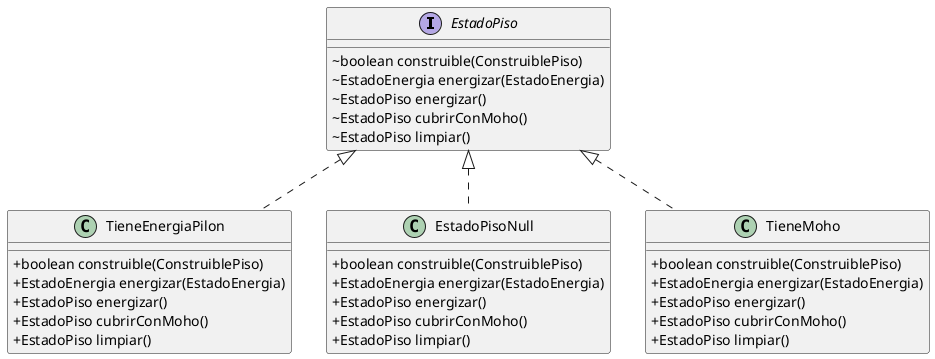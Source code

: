 @startuml
skinparam classAttributeIconSize 0
interface EstadoPiso {
~ boolean construible(ConstruiblePiso)
~ EstadoEnergia energizar(EstadoEnergia)
~ EstadoPiso energizar()
~ EstadoPiso cubrirConMoho()
~ EstadoPiso limpiar()
}
class TieneEnergiaPilon {
+ boolean construible(ConstruiblePiso)
+ EstadoEnergia energizar(EstadoEnergia)
+ EstadoPiso energizar()
+ EstadoPiso cubrirConMoho()
+ EstadoPiso limpiar()
}
class EstadoPisoNull {
+ boolean construible(ConstruiblePiso)
+ EstadoEnergia energizar(EstadoEnergia)
+ EstadoPiso energizar()
+ EstadoPiso cubrirConMoho()
+ EstadoPiso limpiar()
}
class TieneMoho {
+ boolean construible(ConstruiblePiso)
+ EstadoEnergia energizar(EstadoEnergia)
+ EstadoPiso energizar()
+ EstadoPiso cubrirConMoho()
+ EstadoPiso limpiar()
}


EstadoPiso <|.. TieneEnergiaPilon
EstadoPiso <|.. EstadoPisoNull
EstadoPiso <|.. TieneMoho
@enduml